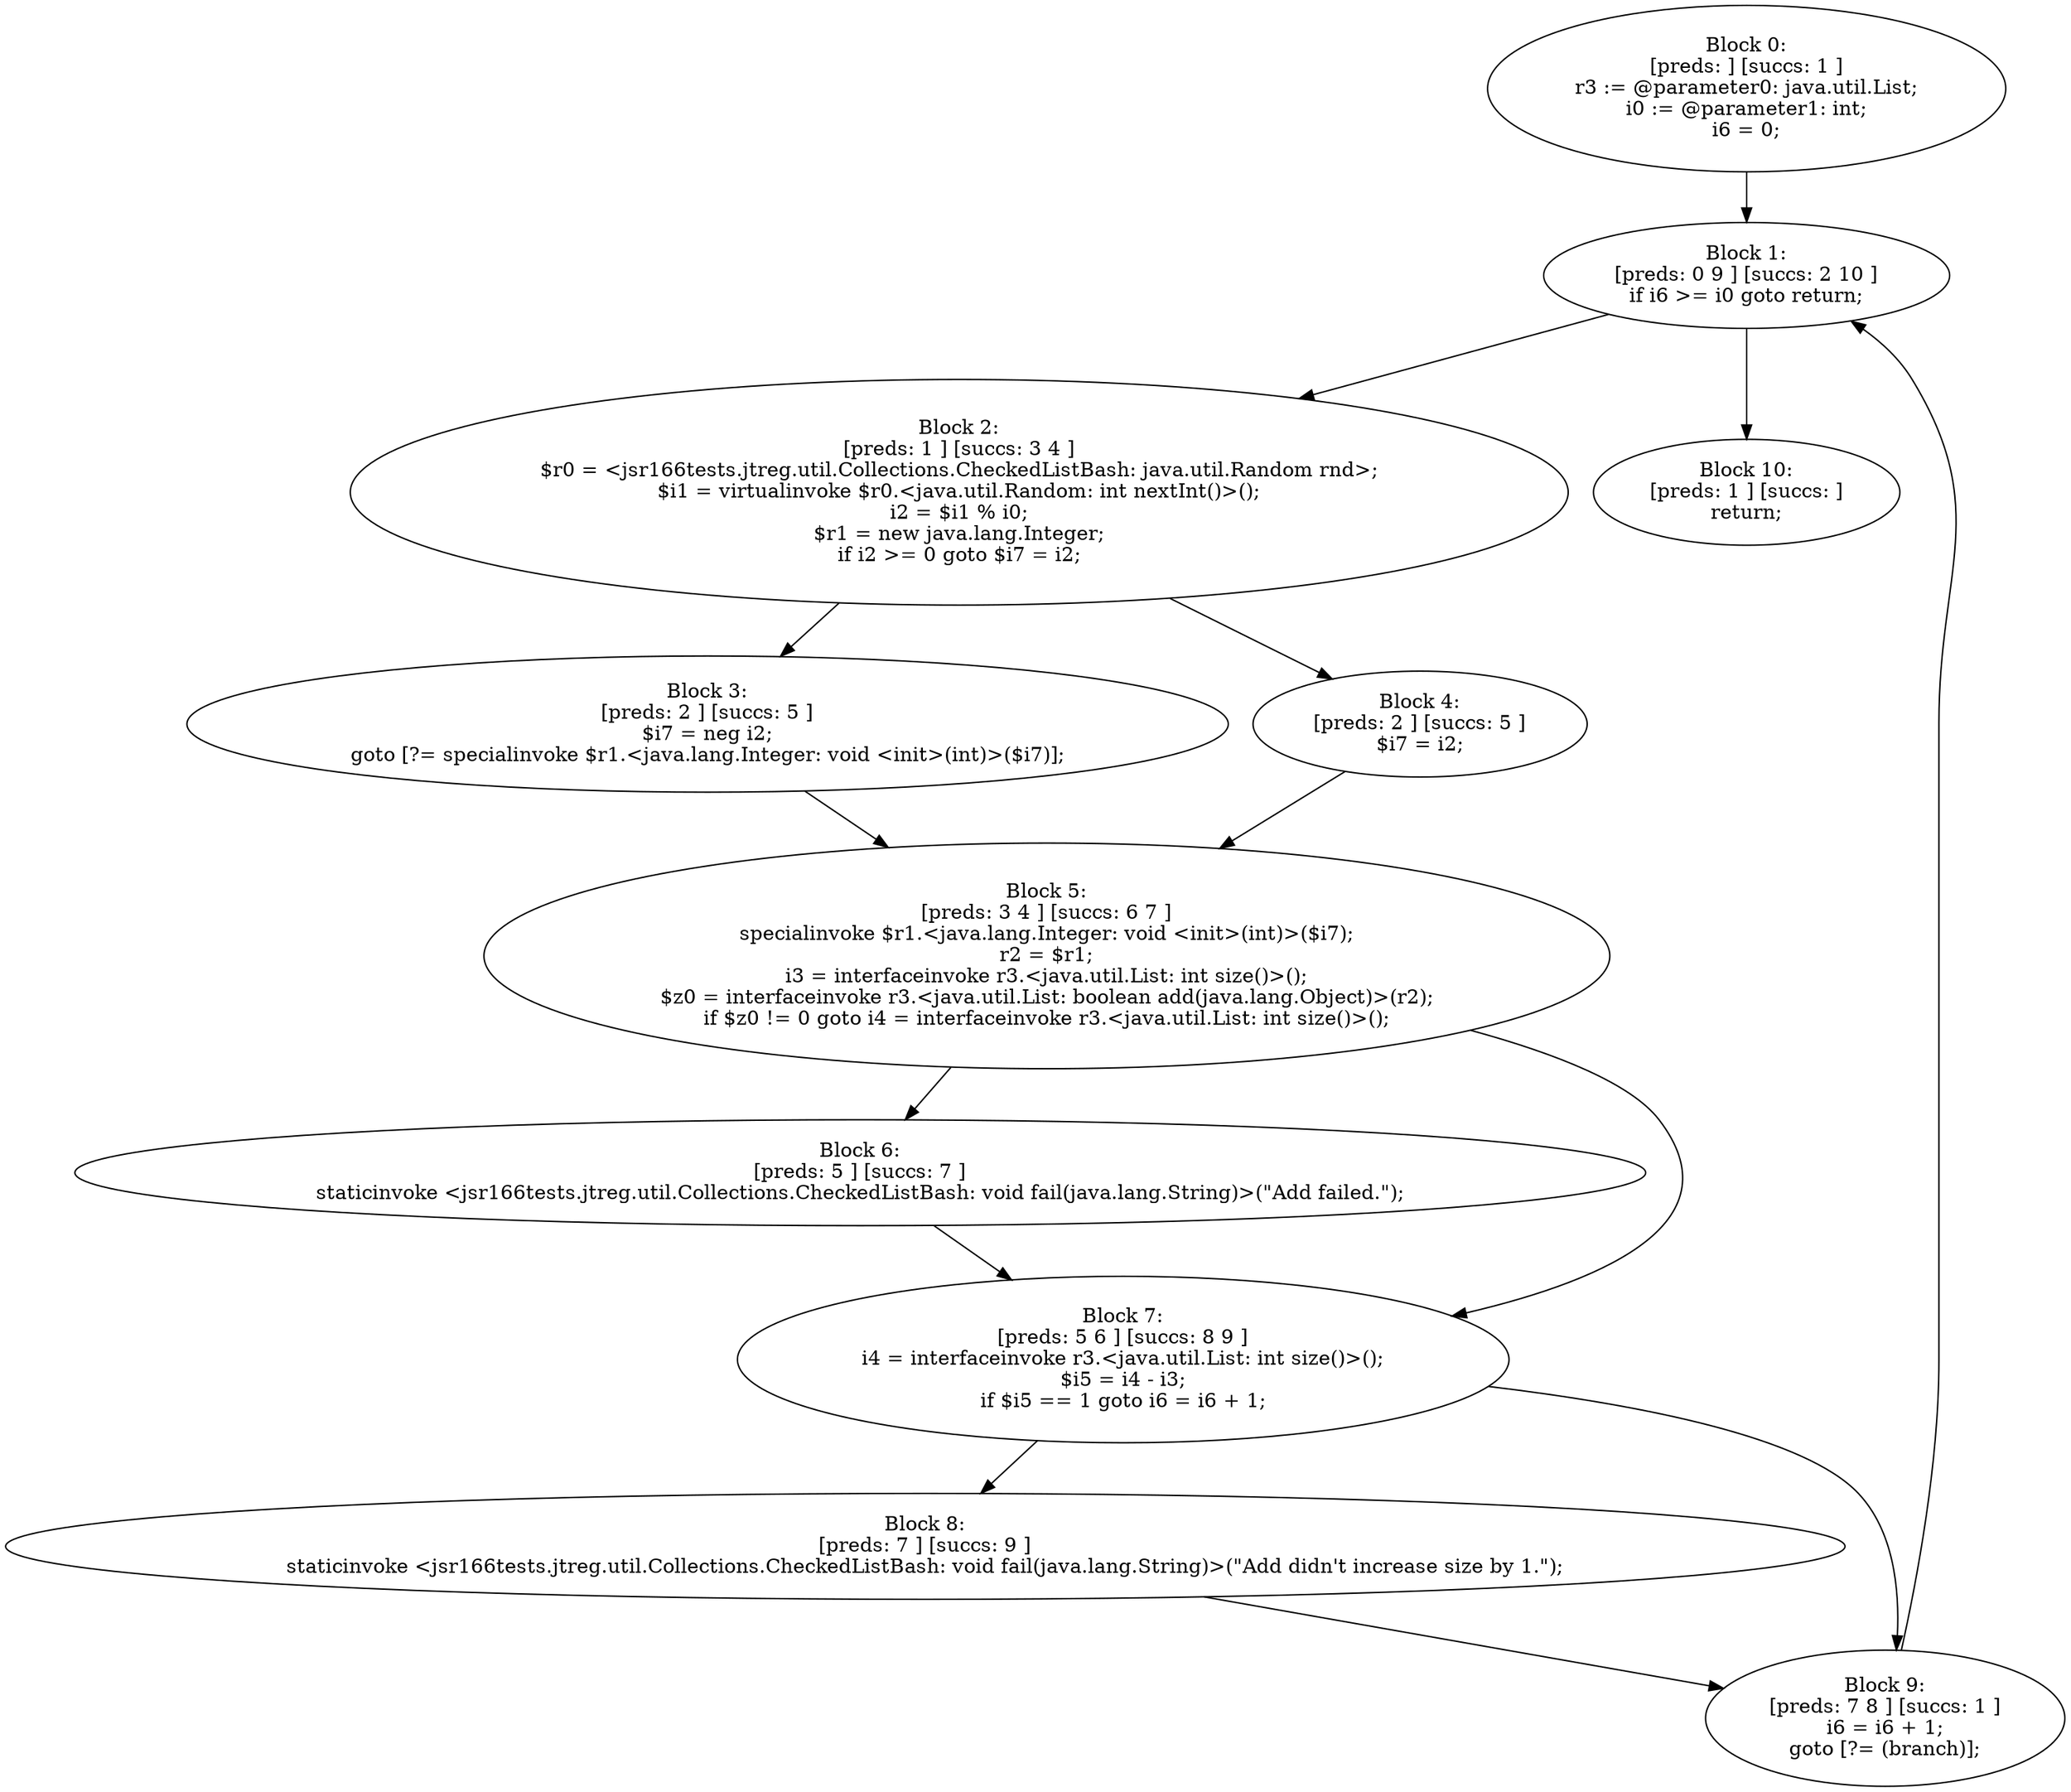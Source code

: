 digraph "unitGraph" {
    "Block 0:
[preds: ] [succs: 1 ]
r3 := @parameter0: java.util.List;
i0 := @parameter1: int;
i6 = 0;
"
    "Block 1:
[preds: 0 9 ] [succs: 2 10 ]
if i6 >= i0 goto return;
"
    "Block 2:
[preds: 1 ] [succs: 3 4 ]
$r0 = <jsr166tests.jtreg.util.Collections.CheckedListBash: java.util.Random rnd>;
$i1 = virtualinvoke $r0.<java.util.Random: int nextInt()>();
i2 = $i1 % i0;
$r1 = new java.lang.Integer;
if i2 >= 0 goto $i7 = i2;
"
    "Block 3:
[preds: 2 ] [succs: 5 ]
$i7 = neg i2;
goto [?= specialinvoke $r1.<java.lang.Integer: void <init>(int)>($i7)];
"
    "Block 4:
[preds: 2 ] [succs: 5 ]
$i7 = i2;
"
    "Block 5:
[preds: 3 4 ] [succs: 6 7 ]
specialinvoke $r1.<java.lang.Integer: void <init>(int)>($i7);
r2 = $r1;
i3 = interfaceinvoke r3.<java.util.List: int size()>();
$z0 = interfaceinvoke r3.<java.util.List: boolean add(java.lang.Object)>(r2);
if $z0 != 0 goto i4 = interfaceinvoke r3.<java.util.List: int size()>();
"
    "Block 6:
[preds: 5 ] [succs: 7 ]
staticinvoke <jsr166tests.jtreg.util.Collections.CheckedListBash: void fail(java.lang.String)>(\"Add failed.\");
"
    "Block 7:
[preds: 5 6 ] [succs: 8 9 ]
i4 = interfaceinvoke r3.<java.util.List: int size()>();
$i5 = i4 - i3;
if $i5 == 1 goto i6 = i6 + 1;
"
    "Block 8:
[preds: 7 ] [succs: 9 ]
staticinvoke <jsr166tests.jtreg.util.Collections.CheckedListBash: void fail(java.lang.String)>(\"Add didn\'t increase size by 1.\");
"
    "Block 9:
[preds: 7 8 ] [succs: 1 ]
i6 = i6 + 1;
goto [?= (branch)];
"
    "Block 10:
[preds: 1 ] [succs: ]
return;
"
    "Block 0:
[preds: ] [succs: 1 ]
r3 := @parameter0: java.util.List;
i0 := @parameter1: int;
i6 = 0;
"->"Block 1:
[preds: 0 9 ] [succs: 2 10 ]
if i6 >= i0 goto return;
";
    "Block 1:
[preds: 0 9 ] [succs: 2 10 ]
if i6 >= i0 goto return;
"->"Block 2:
[preds: 1 ] [succs: 3 4 ]
$r0 = <jsr166tests.jtreg.util.Collections.CheckedListBash: java.util.Random rnd>;
$i1 = virtualinvoke $r0.<java.util.Random: int nextInt()>();
i2 = $i1 % i0;
$r1 = new java.lang.Integer;
if i2 >= 0 goto $i7 = i2;
";
    "Block 1:
[preds: 0 9 ] [succs: 2 10 ]
if i6 >= i0 goto return;
"->"Block 10:
[preds: 1 ] [succs: ]
return;
";
    "Block 2:
[preds: 1 ] [succs: 3 4 ]
$r0 = <jsr166tests.jtreg.util.Collections.CheckedListBash: java.util.Random rnd>;
$i1 = virtualinvoke $r0.<java.util.Random: int nextInt()>();
i2 = $i1 % i0;
$r1 = new java.lang.Integer;
if i2 >= 0 goto $i7 = i2;
"->"Block 3:
[preds: 2 ] [succs: 5 ]
$i7 = neg i2;
goto [?= specialinvoke $r1.<java.lang.Integer: void <init>(int)>($i7)];
";
    "Block 2:
[preds: 1 ] [succs: 3 4 ]
$r0 = <jsr166tests.jtreg.util.Collections.CheckedListBash: java.util.Random rnd>;
$i1 = virtualinvoke $r0.<java.util.Random: int nextInt()>();
i2 = $i1 % i0;
$r1 = new java.lang.Integer;
if i2 >= 0 goto $i7 = i2;
"->"Block 4:
[preds: 2 ] [succs: 5 ]
$i7 = i2;
";
    "Block 3:
[preds: 2 ] [succs: 5 ]
$i7 = neg i2;
goto [?= specialinvoke $r1.<java.lang.Integer: void <init>(int)>($i7)];
"->"Block 5:
[preds: 3 4 ] [succs: 6 7 ]
specialinvoke $r1.<java.lang.Integer: void <init>(int)>($i7);
r2 = $r1;
i3 = interfaceinvoke r3.<java.util.List: int size()>();
$z0 = interfaceinvoke r3.<java.util.List: boolean add(java.lang.Object)>(r2);
if $z0 != 0 goto i4 = interfaceinvoke r3.<java.util.List: int size()>();
";
    "Block 4:
[preds: 2 ] [succs: 5 ]
$i7 = i2;
"->"Block 5:
[preds: 3 4 ] [succs: 6 7 ]
specialinvoke $r1.<java.lang.Integer: void <init>(int)>($i7);
r2 = $r1;
i3 = interfaceinvoke r3.<java.util.List: int size()>();
$z0 = interfaceinvoke r3.<java.util.List: boolean add(java.lang.Object)>(r2);
if $z0 != 0 goto i4 = interfaceinvoke r3.<java.util.List: int size()>();
";
    "Block 5:
[preds: 3 4 ] [succs: 6 7 ]
specialinvoke $r1.<java.lang.Integer: void <init>(int)>($i7);
r2 = $r1;
i3 = interfaceinvoke r3.<java.util.List: int size()>();
$z0 = interfaceinvoke r3.<java.util.List: boolean add(java.lang.Object)>(r2);
if $z0 != 0 goto i4 = interfaceinvoke r3.<java.util.List: int size()>();
"->"Block 6:
[preds: 5 ] [succs: 7 ]
staticinvoke <jsr166tests.jtreg.util.Collections.CheckedListBash: void fail(java.lang.String)>(\"Add failed.\");
";
    "Block 5:
[preds: 3 4 ] [succs: 6 7 ]
specialinvoke $r1.<java.lang.Integer: void <init>(int)>($i7);
r2 = $r1;
i3 = interfaceinvoke r3.<java.util.List: int size()>();
$z0 = interfaceinvoke r3.<java.util.List: boolean add(java.lang.Object)>(r2);
if $z0 != 0 goto i4 = interfaceinvoke r3.<java.util.List: int size()>();
"->"Block 7:
[preds: 5 6 ] [succs: 8 9 ]
i4 = interfaceinvoke r3.<java.util.List: int size()>();
$i5 = i4 - i3;
if $i5 == 1 goto i6 = i6 + 1;
";
    "Block 6:
[preds: 5 ] [succs: 7 ]
staticinvoke <jsr166tests.jtreg.util.Collections.CheckedListBash: void fail(java.lang.String)>(\"Add failed.\");
"->"Block 7:
[preds: 5 6 ] [succs: 8 9 ]
i4 = interfaceinvoke r3.<java.util.List: int size()>();
$i5 = i4 - i3;
if $i5 == 1 goto i6 = i6 + 1;
";
    "Block 7:
[preds: 5 6 ] [succs: 8 9 ]
i4 = interfaceinvoke r3.<java.util.List: int size()>();
$i5 = i4 - i3;
if $i5 == 1 goto i6 = i6 + 1;
"->"Block 8:
[preds: 7 ] [succs: 9 ]
staticinvoke <jsr166tests.jtreg.util.Collections.CheckedListBash: void fail(java.lang.String)>(\"Add didn\'t increase size by 1.\");
";
    "Block 7:
[preds: 5 6 ] [succs: 8 9 ]
i4 = interfaceinvoke r3.<java.util.List: int size()>();
$i5 = i4 - i3;
if $i5 == 1 goto i6 = i6 + 1;
"->"Block 9:
[preds: 7 8 ] [succs: 1 ]
i6 = i6 + 1;
goto [?= (branch)];
";
    "Block 8:
[preds: 7 ] [succs: 9 ]
staticinvoke <jsr166tests.jtreg.util.Collections.CheckedListBash: void fail(java.lang.String)>(\"Add didn\'t increase size by 1.\");
"->"Block 9:
[preds: 7 8 ] [succs: 1 ]
i6 = i6 + 1;
goto [?= (branch)];
";
    "Block 9:
[preds: 7 8 ] [succs: 1 ]
i6 = i6 + 1;
goto [?= (branch)];
"->"Block 1:
[preds: 0 9 ] [succs: 2 10 ]
if i6 >= i0 goto return;
";
}
